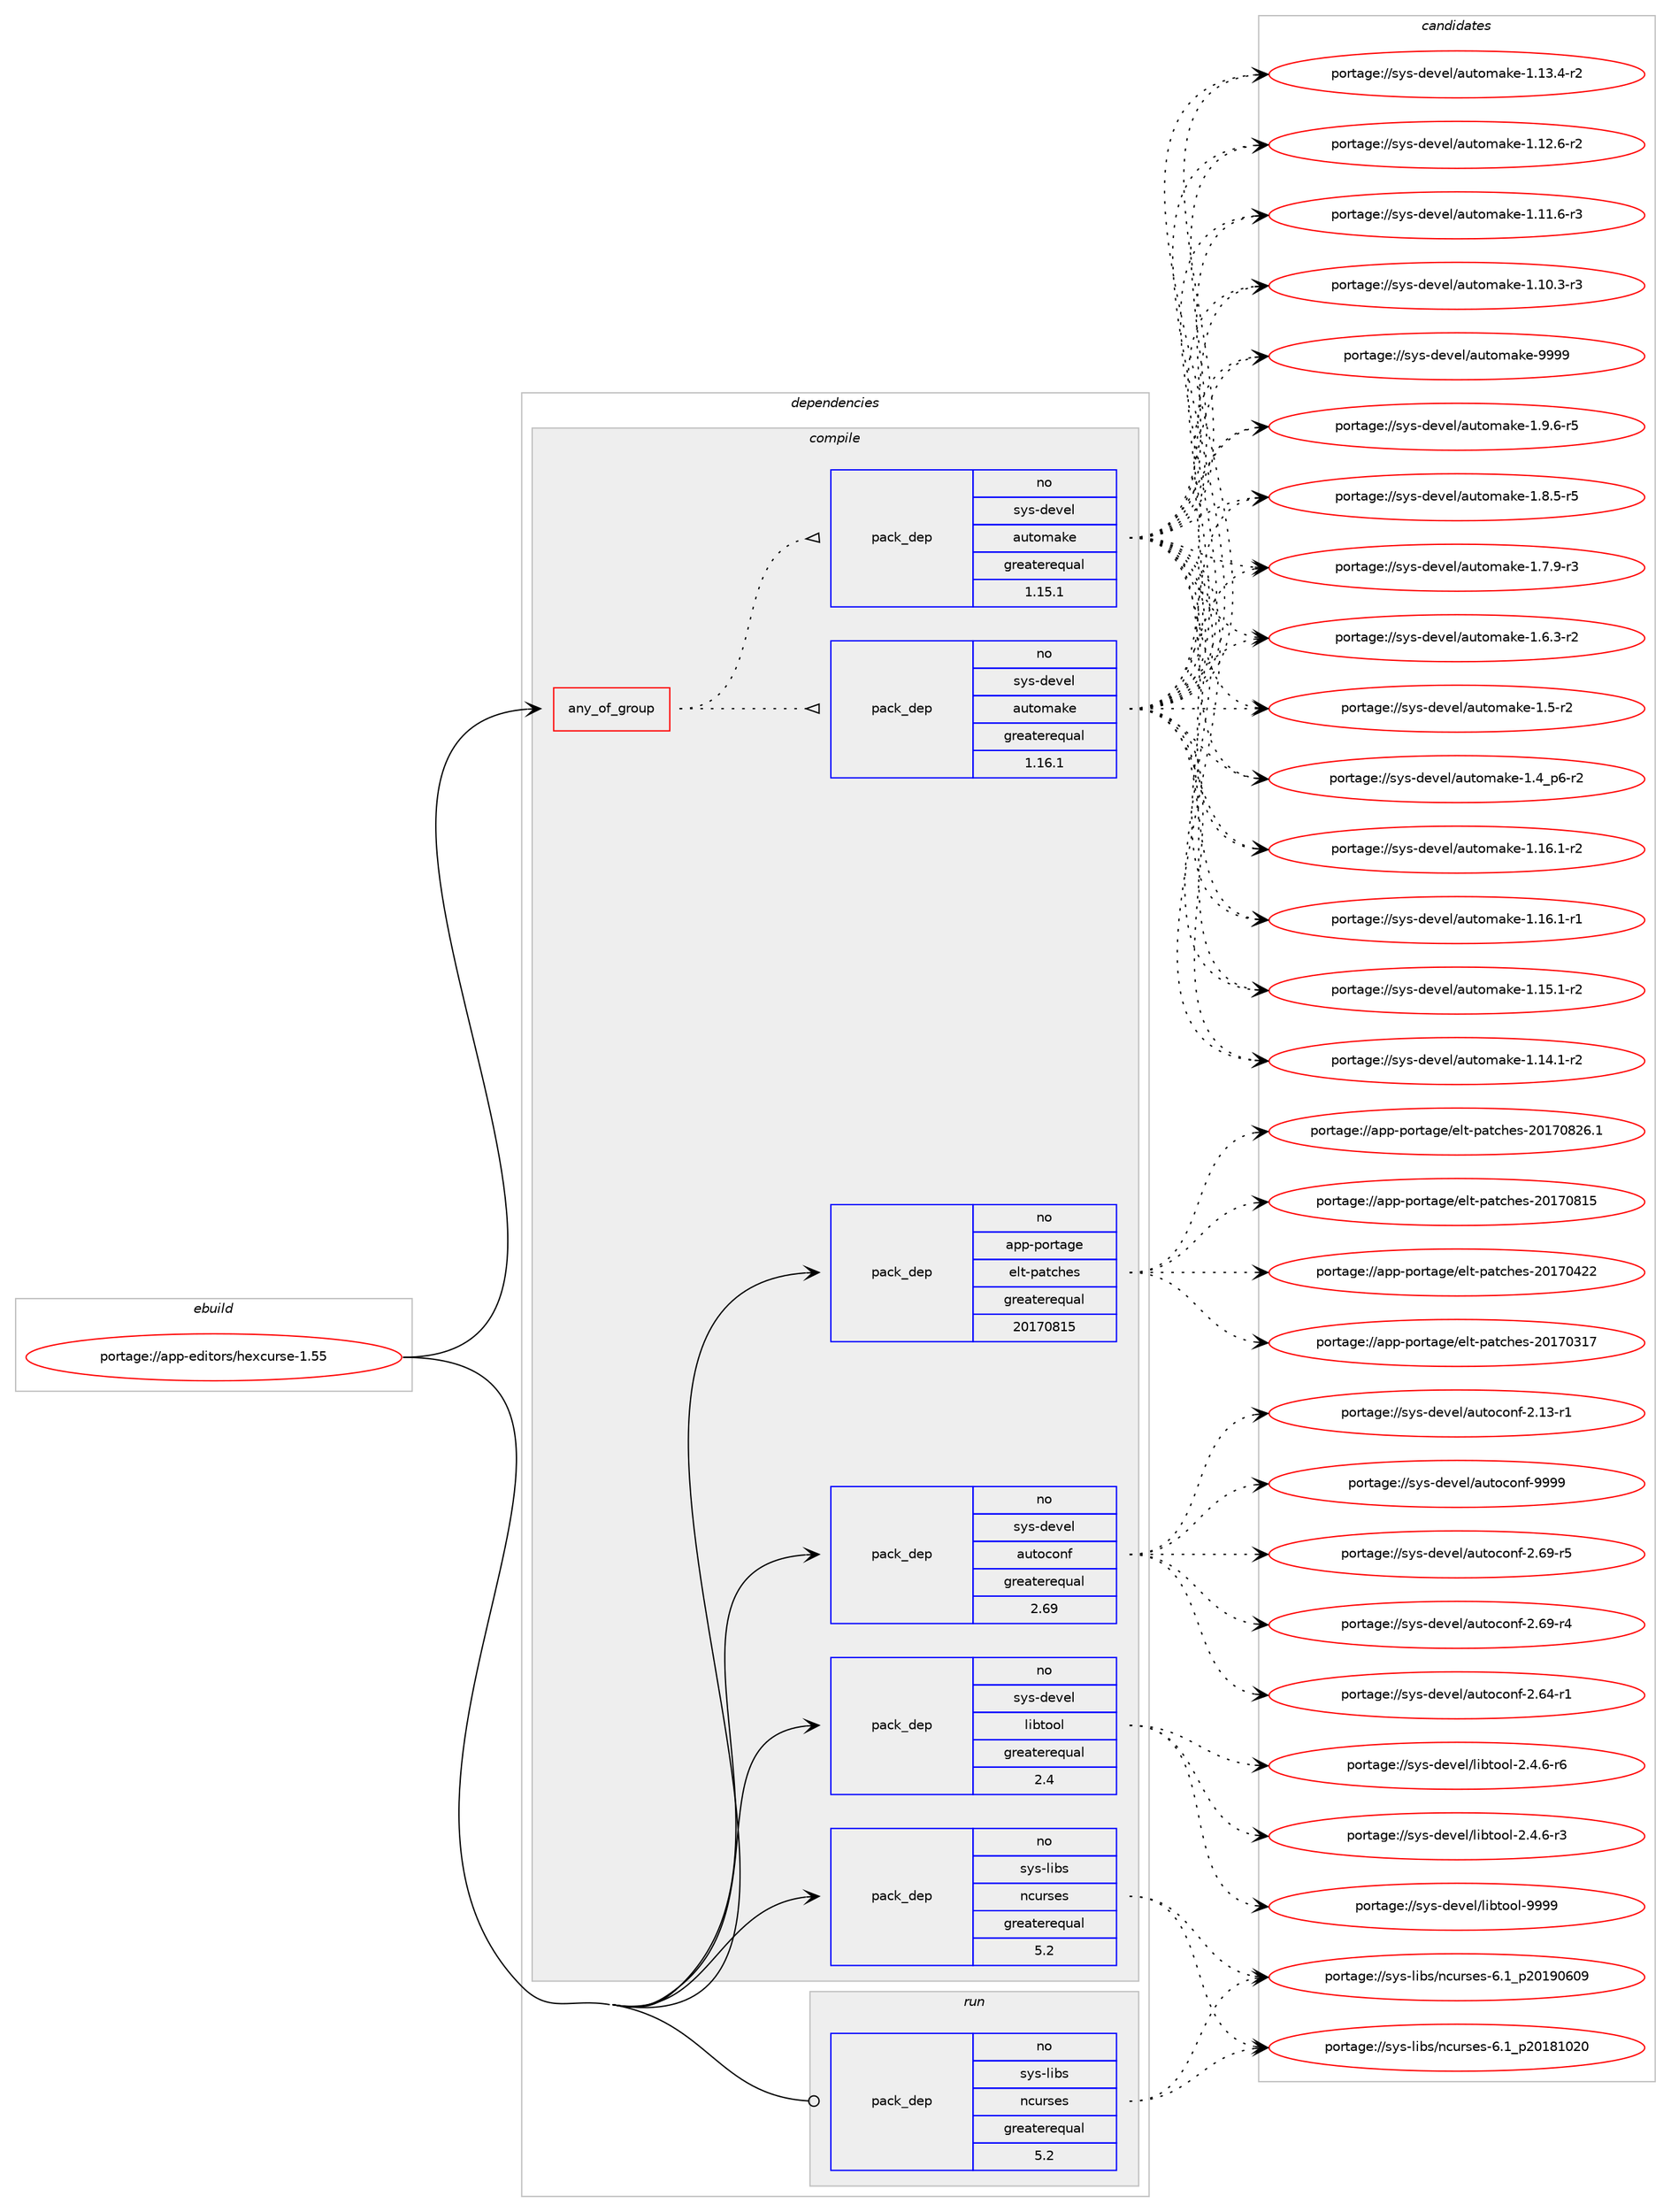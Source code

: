 digraph prolog {

# *************
# Graph options
# *************

newrank=true;
concentrate=true;
compound=true;
graph [rankdir=LR,fontname=Helvetica,fontsize=10,ranksep=1.5];#, ranksep=2.5, nodesep=0.2];
edge  [arrowhead=vee];
node  [fontname=Helvetica,fontsize=10];

# **********
# The ebuild
# **********

subgraph cluster_leftcol {
color=gray;
label=<<i>ebuild</i>>;
id [label="portage://app-editors/hexcurse-1.55", color=red, width=4, href="../app-editors/hexcurse-1.55.svg"];
}

# ****************
# The dependencies
# ****************

subgraph cluster_midcol {
color=gray;
label=<<i>dependencies</i>>;
subgraph cluster_compile {
fillcolor="#eeeeee";
style=filled;
label=<<i>compile</i>>;
subgraph any8161 {
dependency636603 [label=<<TABLE BORDER="0" CELLBORDER="1" CELLSPACING="0" CELLPADDING="4"><TR><TD CELLPADDING="10">any_of_group</TD></TR></TABLE>>, shape=none, color=red];subgraph pack478301 {
dependency636604 [label=<<TABLE BORDER="0" CELLBORDER="1" CELLSPACING="0" CELLPADDING="4" WIDTH="220"><TR><TD ROWSPAN="6" CELLPADDING="30">pack_dep</TD></TR><TR><TD WIDTH="110">no</TD></TR><TR><TD>sys-devel</TD></TR><TR><TD>automake</TD></TR><TR><TD>greaterequal</TD></TR><TR><TD>1.16.1</TD></TR></TABLE>>, shape=none, color=blue];
}
dependency636603:e -> dependency636604:w [weight=20,style="dotted",arrowhead="oinv"];
subgraph pack478302 {
dependency636605 [label=<<TABLE BORDER="0" CELLBORDER="1" CELLSPACING="0" CELLPADDING="4" WIDTH="220"><TR><TD ROWSPAN="6" CELLPADDING="30">pack_dep</TD></TR><TR><TD WIDTH="110">no</TD></TR><TR><TD>sys-devel</TD></TR><TR><TD>automake</TD></TR><TR><TD>greaterequal</TD></TR><TR><TD>1.15.1</TD></TR></TABLE>>, shape=none, color=blue];
}
dependency636603:e -> dependency636605:w [weight=20,style="dotted",arrowhead="oinv"];
}
id:e -> dependency636603:w [weight=20,style="solid",arrowhead="vee"];
subgraph pack478303 {
dependency636606 [label=<<TABLE BORDER="0" CELLBORDER="1" CELLSPACING="0" CELLPADDING="4" WIDTH="220"><TR><TD ROWSPAN="6" CELLPADDING="30">pack_dep</TD></TR><TR><TD WIDTH="110">no</TD></TR><TR><TD>app-portage</TD></TR><TR><TD>elt-patches</TD></TR><TR><TD>greaterequal</TD></TR><TR><TD>20170815</TD></TR></TABLE>>, shape=none, color=blue];
}
id:e -> dependency636606:w [weight=20,style="solid",arrowhead="vee"];
subgraph pack478304 {
dependency636607 [label=<<TABLE BORDER="0" CELLBORDER="1" CELLSPACING="0" CELLPADDING="4" WIDTH="220"><TR><TD ROWSPAN="6" CELLPADDING="30">pack_dep</TD></TR><TR><TD WIDTH="110">no</TD></TR><TR><TD>sys-devel</TD></TR><TR><TD>autoconf</TD></TR><TR><TD>greaterequal</TD></TR><TR><TD>2.69</TD></TR></TABLE>>, shape=none, color=blue];
}
id:e -> dependency636607:w [weight=20,style="solid",arrowhead="vee"];
subgraph pack478305 {
dependency636608 [label=<<TABLE BORDER="0" CELLBORDER="1" CELLSPACING="0" CELLPADDING="4" WIDTH="220"><TR><TD ROWSPAN="6" CELLPADDING="30">pack_dep</TD></TR><TR><TD WIDTH="110">no</TD></TR><TR><TD>sys-devel</TD></TR><TR><TD>libtool</TD></TR><TR><TD>greaterequal</TD></TR><TR><TD>2.4</TD></TR></TABLE>>, shape=none, color=blue];
}
id:e -> dependency636608:w [weight=20,style="solid",arrowhead="vee"];
subgraph pack478306 {
dependency636609 [label=<<TABLE BORDER="0" CELLBORDER="1" CELLSPACING="0" CELLPADDING="4" WIDTH="220"><TR><TD ROWSPAN="6" CELLPADDING="30">pack_dep</TD></TR><TR><TD WIDTH="110">no</TD></TR><TR><TD>sys-libs</TD></TR><TR><TD>ncurses</TD></TR><TR><TD>greaterequal</TD></TR><TR><TD>5.2</TD></TR></TABLE>>, shape=none, color=blue];
}
id:e -> dependency636609:w [weight=20,style="solid",arrowhead="vee"];
}
subgraph cluster_compileandrun {
fillcolor="#eeeeee";
style=filled;
label=<<i>compile and run</i>>;
}
subgraph cluster_run {
fillcolor="#eeeeee";
style=filled;
label=<<i>run</i>>;
subgraph pack478307 {
dependency636610 [label=<<TABLE BORDER="0" CELLBORDER="1" CELLSPACING="0" CELLPADDING="4" WIDTH="220"><TR><TD ROWSPAN="6" CELLPADDING="30">pack_dep</TD></TR><TR><TD WIDTH="110">no</TD></TR><TR><TD>sys-libs</TD></TR><TR><TD>ncurses</TD></TR><TR><TD>greaterequal</TD></TR><TR><TD>5.2</TD></TR></TABLE>>, shape=none, color=blue];
}
id:e -> dependency636610:w [weight=20,style="solid",arrowhead="odot"];
}
}

# **************
# The candidates
# **************

subgraph cluster_choices {
rank=same;
color=gray;
label=<<i>candidates</i>>;

subgraph choice478301 {
color=black;
nodesep=1;
choice115121115451001011181011084797117116111109971071014557575757 [label="portage://sys-devel/automake-9999", color=red, width=4,href="../sys-devel/automake-9999.svg"];
choice115121115451001011181011084797117116111109971071014549465746544511453 [label="portage://sys-devel/automake-1.9.6-r5", color=red, width=4,href="../sys-devel/automake-1.9.6-r5.svg"];
choice115121115451001011181011084797117116111109971071014549465646534511453 [label="portage://sys-devel/automake-1.8.5-r5", color=red, width=4,href="../sys-devel/automake-1.8.5-r5.svg"];
choice115121115451001011181011084797117116111109971071014549465546574511451 [label="portage://sys-devel/automake-1.7.9-r3", color=red, width=4,href="../sys-devel/automake-1.7.9-r3.svg"];
choice115121115451001011181011084797117116111109971071014549465446514511450 [label="portage://sys-devel/automake-1.6.3-r2", color=red, width=4,href="../sys-devel/automake-1.6.3-r2.svg"];
choice11512111545100101118101108479711711611110997107101454946534511450 [label="portage://sys-devel/automake-1.5-r2", color=red, width=4,href="../sys-devel/automake-1.5-r2.svg"];
choice115121115451001011181011084797117116111109971071014549465295112544511450 [label="portage://sys-devel/automake-1.4_p6-r2", color=red, width=4,href="../sys-devel/automake-1.4_p6-r2.svg"];
choice11512111545100101118101108479711711611110997107101454946495446494511450 [label="portage://sys-devel/automake-1.16.1-r2", color=red, width=4,href="../sys-devel/automake-1.16.1-r2.svg"];
choice11512111545100101118101108479711711611110997107101454946495446494511449 [label="portage://sys-devel/automake-1.16.1-r1", color=red, width=4,href="../sys-devel/automake-1.16.1-r1.svg"];
choice11512111545100101118101108479711711611110997107101454946495346494511450 [label="portage://sys-devel/automake-1.15.1-r2", color=red, width=4,href="../sys-devel/automake-1.15.1-r2.svg"];
choice11512111545100101118101108479711711611110997107101454946495246494511450 [label="portage://sys-devel/automake-1.14.1-r2", color=red, width=4,href="../sys-devel/automake-1.14.1-r2.svg"];
choice11512111545100101118101108479711711611110997107101454946495146524511450 [label="portage://sys-devel/automake-1.13.4-r2", color=red, width=4,href="../sys-devel/automake-1.13.4-r2.svg"];
choice11512111545100101118101108479711711611110997107101454946495046544511450 [label="portage://sys-devel/automake-1.12.6-r2", color=red, width=4,href="../sys-devel/automake-1.12.6-r2.svg"];
choice11512111545100101118101108479711711611110997107101454946494946544511451 [label="portage://sys-devel/automake-1.11.6-r3", color=red, width=4,href="../sys-devel/automake-1.11.6-r3.svg"];
choice11512111545100101118101108479711711611110997107101454946494846514511451 [label="portage://sys-devel/automake-1.10.3-r3", color=red, width=4,href="../sys-devel/automake-1.10.3-r3.svg"];
dependency636604:e -> choice115121115451001011181011084797117116111109971071014557575757:w [style=dotted,weight="100"];
dependency636604:e -> choice115121115451001011181011084797117116111109971071014549465746544511453:w [style=dotted,weight="100"];
dependency636604:e -> choice115121115451001011181011084797117116111109971071014549465646534511453:w [style=dotted,weight="100"];
dependency636604:e -> choice115121115451001011181011084797117116111109971071014549465546574511451:w [style=dotted,weight="100"];
dependency636604:e -> choice115121115451001011181011084797117116111109971071014549465446514511450:w [style=dotted,weight="100"];
dependency636604:e -> choice11512111545100101118101108479711711611110997107101454946534511450:w [style=dotted,weight="100"];
dependency636604:e -> choice115121115451001011181011084797117116111109971071014549465295112544511450:w [style=dotted,weight="100"];
dependency636604:e -> choice11512111545100101118101108479711711611110997107101454946495446494511450:w [style=dotted,weight="100"];
dependency636604:e -> choice11512111545100101118101108479711711611110997107101454946495446494511449:w [style=dotted,weight="100"];
dependency636604:e -> choice11512111545100101118101108479711711611110997107101454946495346494511450:w [style=dotted,weight="100"];
dependency636604:e -> choice11512111545100101118101108479711711611110997107101454946495246494511450:w [style=dotted,weight="100"];
dependency636604:e -> choice11512111545100101118101108479711711611110997107101454946495146524511450:w [style=dotted,weight="100"];
dependency636604:e -> choice11512111545100101118101108479711711611110997107101454946495046544511450:w [style=dotted,weight="100"];
dependency636604:e -> choice11512111545100101118101108479711711611110997107101454946494946544511451:w [style=dotted,weight="100"];
dependency636604:e -> choice11512111545100101118101108479711711611110997107101454946494846514511451:w [style=dotted,weight="100"];
}
subgraph choice478302 {
color=black;
nodesep=1;
choice115121115451001011181011084797117116111109971071014557575757 [label="portage://sys-devel/automake-9999", color=red, width=4,href="../sys-devel/automake-9999.svg"];
choice115121115451001011181011084797117116111109971071014549465746544511453 [label="portage://sys-devel/automake-1.9.6-r5", color=red, width=4,href="../sys-devel/automake-1.9.6-r5.svg"];
choice115121115451001011181011084797117116111109971071014549465646534511453 [label="portage://sys-devel/automake-1.8.5-r5", color=red, width=4,href="../sys-devel/automake-1.8.5-r5.svg"];
choice115121115451001011181011084797117116111109971071014549465546574511451 [label="portage://sys-devel/automake-1.7.9-r3", color=red, width=4,href="../sys-devel/automake-1.7.9-r3.svg"];
choice115121115451001011181011084797117116111109971071014549465446514511450 [label="portage://sys-devel/automake-1.6.3-r2", color=red, width=4,href="../sys-devel/automake-1.6.3-r2.svg"];
choice11512111545100101118101108479711711611110997107101454946534511450 [label="portage://sys-devel/automake-1.5-r2", color=red, width=4,href="../sys-devel/automake-1.5-r2.svg"];
choice115121115451001011181011084797117116111109971071014549465295112544511450 [label="portage://sys-devel/automake-1.4_p6-r2", color=red, width=4,href="../sys-devel/automake-1.4_p6-r2.svg"];
choice11512111545100101118101108479711711611110997107101454946495446494511450 [label="portage://sys-devel/automake-1.16.1-r2", color=red, width=4,href="../sys-devel/automake-1.16.1-r2.svg"];
choice11512111545100101118101108479711711611110997107101454946495446494511449 [label="portage://sys-devel/automake-1.16.1-r1", color=red, width=4,href="../sys-devel/automake-1.16.1-r1.svg"];
choice11512111545100101118101108479711711611110997107101454946495346494511450 [label="portage://sys-devel/automake-1.15.1-r2", color=red, width=4,href="../sys-devel/automake-1.15.1-r2.svg"];
choice11512111545100101118101108479711711611110997107101454946495246494511450 [label="portage://sys-devel/automake-1.14.1-r2", color=red, width=4,href="../sys-devel/automake-1.14.1-r2.svg"];
choice11512111545100101118101108479711711611110997107101454946495146524511450 [label="portage://sys-devel/automake-1.13.4-r2", color=red, width=4,href="../sys-devel/automake-1.13.4-r2.svg"];
choice11512111545100101118101108479711711611110997107101454946495046544511450 [label="portage://sys-devel/automake-1.12.6-r2", color=red, width=4,href="../sys-devel/automake-1.12.6-r2.svg"];
choice11512111545100101118101108479711711611110997107101454946494946544511451 [label="portage://sys-devel/automake-1.11.6-r3", color=red, width=4,href="../sys-devel/automake-1.11.6-r3.svg"];
choice11512111545100101118101108479711711611110997107101454946494846514511451 [label="portage://sys-devel/automake-1.10.3-r3", color=red, width=4,href="../sys-devel/automake-1.10.3-r3.svg"];
dependency636605:e -> choice115121115451001011181011084797117116111109971071014557575757:w [style=dotted,weight="100"];
dependency636605:e -> choice115121115451001011181011084797117116111109971071014549465746544511453:w [style=dotted,weight="100"];
dependency636605:e -> choice115121115451001011181011084797117116111109971071014549465646534511453:w [style=dotted,weight="100"];
dependency636605:e -> choice115121115451001011181011084797117116111109971071014549465546574511451:w [style=dotted,weight="100"];
dependency636605:e -> choice115121115451001011181011084797117116111109971071014549465446514511450:w [style=dotted,weight="100"];
dependency636605:e -> choice11512111545100101118101108479711711611110997107101454946534511450:w [style=dotted,weight="100"];
dependency636605:e -> choice115121115451001011181011084797117116111109971071014549465295112544511450:w [style=dotted,weight="100"];
dependency636605:e -> choice11512111545100101118101108479711711611110997107101454946495446494511450:w [style=dotted,weight="100"];
dependency636605:e -> choice11512111545100101118101108479711711611110997107101454946495446494511449:w [style=dotted,weight="100"];
dependency636605:e -> choice11512111545100101118101108479711711611110997107101454946495346494511450:w [style=dotted,weight="100"];
dependency636605:e -> choice11512111545100101118101108479711711611110997107101454946495246494511450:w [style=dotted,weight="100"];
dependency636605:e -> choice11512111545100101118101108479711711611110997107101454946495146524511450:w [style=dotted,weight="100"];
dependency636605:e -> choice11512111545100101118101108479711711611110997107101454946495046544511450:w [style=dotted,weight="100"];
dependency636605:e -> choice11512111545100101118101108479711711611110997107101454946494946544511451:w [style=dotted,weight="100"];
dependency636605:e -> choice11512111545100101118101108479711711611110997107101454946494846514511451:w [style=dotted,weight="100"];
}
subgraph choice478303 {
color=black;
nodesep=1;
choice971121124511211111411697103101471011081164511297116991041011154550484955485650544649 [label="portage://app-portage/elt-patches-20170826.1", color=red, width=4,href="../app-portage/elt-patches-20170826.1.svg"];
choice97112112451121111141169710310147101108116451129711699104101115455048495548564953 [label="portage://app-portage/elt-patches-20170815", color=red, width=4,href="../app-portage/elt-patches-20170815.svg"];
choice97112112451121111141169710310147101108116451129711699104101115455048495548525050 [label="portage://app-portage/elt-patches-20170422", color=red, width=4,href="../app-portage/elt-patches-20170422.svg"];
choice97112112451121111141169710310147101108116451129711699104101115455048495548514955 [label="portage://app-portage/elt-patches-20170317", color=red, width=4,href="../app-portage/elt-patches-20170317.svg"];
dependency636606:e -> choice971121124511211111411697103101471011081164511297116991041011154550484955485650544649:w [style=dotted,weight="100"];
dependency636606:e -> choice97112112451121111141169710310147101108116451129711699104101115455048495548564953:w [style=dotted,weight="100"];
dependency636606:e -> choice97112112451121111141169710310147101108116451129711699104101115455048495548525050:w [style=dotted,weight="100"];
dependency636606:e -> choice97112112451121111141169710310147101108116451129711699104101115455048495548514955:w [style=dotted,weight="100"];
}
subgraph choice478304 {
color=black;
nodesep=1;
choice115121115451001011181011084797117116111991111101024557575757 [label="portage://sys-devel/autoconf-9999", color=red, width=4,href="../sys-devel/autoconf-9999.svg"];
choice1151211154510010111810110847971171161119911111010245504654574511453 [label="portage://sys-devel/autoconf-2.69-r5", color=red, width=4,href="../sys-devel/autoconf-2.69-r5.svg"];
choice1151211154510010111810110847971171161119911111010245504654574511452 [label="portage://sys-devel/autoconf-2.69-r4", color=red, width=4,href="../sys-devel/autoconf-2.69-r4.svg"];
choice1151211154510010111810110847971171161119911111010245504654524511449 [label="portage://sys-devel/autoconf-2.64-r1", color=red, width=4,href="../sys-devel/autoconf-2.64-r1.svg"];
choice1151211154510010111810110847971171161119911111010245504649514511449 [label="portage://sys-devel/autoconf-2.13-r1", color=red, width=4,href="../sys-devel/autoconf-2.13-r1.svg"];
dependency636607:e -> choice115121115451001011181011084797117116111991111101024557575757:w [style=dotted,weight="100"];
dependency636607:e -> choice1151211154510010111810110847971171161119911111010245504654574511453:w [style=dotted,weight="100"];
dependency636607:e -> choice1151211154510010111810110847971171161119911111010245504654574511452:w [style=dotted,weight="100"];
dependency636607:e -> choice1151211154510010111810110847971171161119911111010245504654524511449:w [style=dotted,weight="100"];
dependency636607:e -> choice1151211154510010111810110847971171161119911111010245504649514511449:w [style=dotted,weight="100"];
}
subgraph choice478305 {
color=black;
nodesep=1;
choice1151211154510010111810110847108105981161111111084557575757 [label="portage://sys-devel/libtool-9999", color=red, width=4,href="../sys-devel/libtool-9999.svg"];
choice1151211154510010111810110847108105981161111111084550465246544511454 [label="portage://sys-devel/libtool-2.4.6-r6", color=red, width=4,href="../sys-devel/libtool-2.4.6-r6.svg"];
choice1151211154510010111810110847108105981161111111084550465246544511451 [label="portage://sys-devel/libtool-2.4.6-r3", color=red, width=4,href="../sys-devel/libtool-2.4.6-r3.svg"];
dependency636608:e -> choice1151211154510010111810110847108105981161111111084557575757:w [style=dotted,weight="100"];
dependency636608:e -> choice1151211154510010111810110847108105981161111111084550465246544511454:w [style=dotted,weight="100"];
dependency636608:e -> choice1151211154510010111810110847108105981161111111084550465246544511451:w [style=dotted,weight="100"];
}
subgraph choice478306 {
color=black;
nodesep=1;
choice1151211154510810598115471109911711411510111545544649951125048495748544857 [label="portage://sys-libs/ncurses-6.1_p20190609", color=red, width=4,href="../sys-libs/ncurses-6.1_p20190609.svg"];
choice1151211154510810598115471109911711411510111545544649951125048495649485048 [label="portage://sys-libs/ncurses-6.1_p20181020", color=red, width=4,href="../sys-libs/ncurses-6.1_p20181020.svg"];
dependency636609:e -> choice1151211154510810598115471109911711411510111545544649951125048495748544857:w [style=dotted,weight="100"];
dependency636609:e -> choice1151211154510810598115471109911711411510111545544649951125048495649485048:w [style=dotted,weight="100"];
}
subgraph choice478307 {
color=black;
nodesep=1;
choice1151211154510810598115471109911711411510111545544649951125048495748544857 [label="portage://sys-libs/ncurses-6.1_p20190609", color=red, width=4,href="../sys-libs/ncurses-6.1_p20190609.svg"];
choice1151211154510810598115471109911711411510111545544649951125048495649485048 [label="portage://sys-libs/ncurses-6.1_p20181020", color=red, width=4,href="../sys-libs/ncurses-6.1_p20181020.svg"];
dependency636610:e -> choice1151211154510810598115471109911711411510111545544649951125048495748544857:w [style=dotted,weight="100"];
dependency636610:e -> choice1151211154510810598115471109911711411510111545544649951125048495649485048:w [style=dotted,weight="100"];
}
}

}
